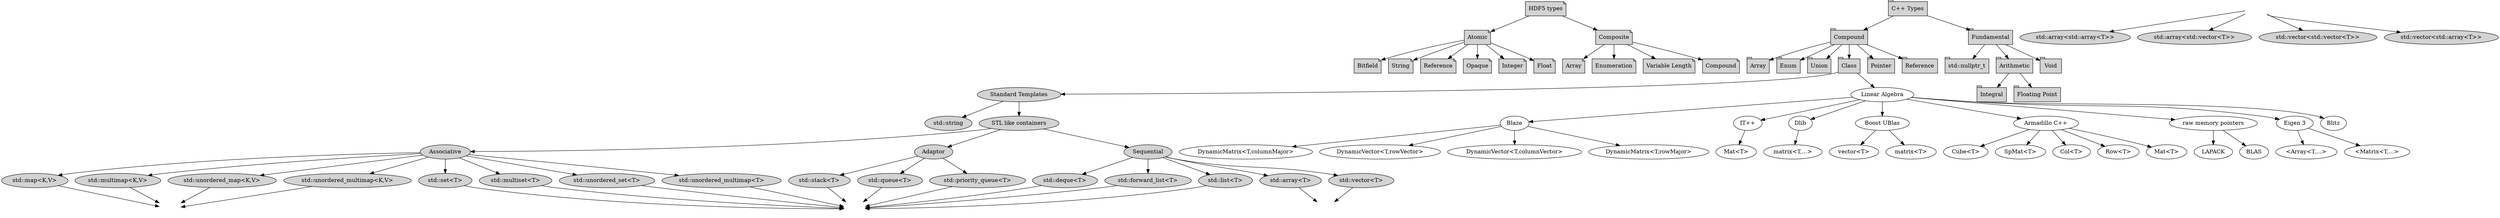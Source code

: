 /*
blue: #0074D9  shade: 200
red: #FF4136
orange: #FF851B shade: 255
yellow: #FFDC00
green: #2ECC40


*/




digraph type_system {

//	splines = "curved";
//	bgcolor="transparent" # RGBA (with alpha)
	overlap=scale
	compound=true;
	subgraph hdf5 {
		node [shape=note, style=filled]
		h5_types [label = "HDF5 types"];
		h5_atomic [label = "Atomic" tooltip="C++ Fundamental"];
		h5_composite [label = "Composite"];
		h5_bitfield [label = "Bitfield"];
		h5_string [label = "String"];
		h5_reference [label = "Reference"];
		h5_opaque [label = "Opaque"];
		h5_integer [label = "Integer"];
		h5_float [label = "Float"];
		h5_array [label = "Array"];
		h5_enumeration [label = "Enumeration"];
		h5_variable_length [label = "Variable Length"];
		h5_compound [label = "Compound"];
	}
	subgraph cpp {

		node [shape=tab, style=filled]
		cpp_types [label = "C++ Types"]
		cpp_compound [label = "Compound"]
		cpp_fundamental [label="Fundamental"]
		cpp_array [label="Array"]
		cpp_enum [label="Enum"]
		cpp_union [label="Union"]
		cpp_class [label="Class"]
		cpp_pointer [label="Pointer"]
		cpp_reference [label="Reference"]
		cpp_nullptr [label="std::nullptr_t"]

		cpp_arithmetic [label = "Arithmetic"]
		cpp_integral [label = "Integral"]

		cpp_floating_point [label = "Floating Point"]
		cpp_void [label="Void"]
	}
	subgraph stl {

		node [shape=oval, style=filled]
		stl_types [label="Standard Templates"]
		stl_string [label="std::string"]
		stl_containers [label = "STL like containers"]

		stl_associative [label = "Associative"]
		stl_sequential [label = "Sequential"]
		stl_adaptor [label = "Adaptor"]

		stl_array [label = "std::array<T>"]
		stl_array_array [label = "std::array<std::array<T>>"]
		stl_array_vector [label = "std::array<std::vector<T>>"]

		stl_vector [label = "std::vector<T>"]
		stl_vector_vector [label = "std::vector<std::vector<T>>"]
		stl_vector_array [label = "std::vector<std::array<T>>"]

		stl_deque [label = "std::deque<T>"]
		stl_forward_list [label = "std::forward_list<T>"]
		stl_list [label = "std::list<T>"]
		stl_set [label = "std::set<T>"]
		stl_multiset [label = "std::multiset<T>"]
		stl_map [label = "std::map<K,V>"]
		stl_multimap [label = "std::multimap<K,V>"]
		stl_unordered_set [label = "std::unordered_set<T>"]
		stl_unordered_multiset [label = "std::unordered_multimap<T>"]
		stl_unordered_map [label = "std::unordered_map<K,V>"]
		stl_unordered_multimap [label = "std::unordered_multimap<K,V>"]
		stl_stack [label = "std::stack<T>"]
		stl_queue [label = "std::queue<T>"]
		stl_priority_queue [label = "std::priority_queue<T>"]
	}
	subgraph linalg {
		linalg [label="Linear Algebra"]
		armadillo [label="Armadillo C++"]
		arma_col [label="Col<T>"]
		arma_row [label="Row<T>"]
		arma_mat [label="Mat<T>"]
		arma_cube [label="Cube<T>"]
		arma_sparse [label="SpMat<T>"]
		raw_memory [label="raw memory pointers"]
		lapack [label="LAPACK"]
		blas [label="BLAS"]

		eigen [label="Eigen 3"]
		eigen_matrix [label="<Matrix<T,...>"]
		eigen_array [label="<Array<T,...>"]

		blitz [label="Blitz"]
		blaze [label="Blaze"]
		blaze_row [label="DynamicVector<T,rowVector>"]
		blaze_col [label="DynamicVector<T,columnVector>"]
		blaze_rowmat [label="DynamicMatrix<T,rowMajor>"]
		blaze_colmat [label="DynamicMatrix<T,columnMajor>"]

		itpp  [label="IT++"]
		itpp_mat [label="Mat<T>"]
		dlib [label="Dlib"]
		dlib_mat [label="matrix<T,...>"]
		ublas [label="Boost UBlas"]
		ublas_vec [label="matrix<T>"]
		ublas_mat [label="vector<T>"]
	}

	subgraph h5_dataset {
		node [shape=plaintext]
	
		a_vector [label="" image="../icons/vector.svg"]
		a_matrix [label="" image="../icons/matrix.svg"]
		a_ragged [label="" image="../icons/ragged.svg"]
		a_hash [label="" image="../icons/key-value.svg"]
		a_hypercube [label="" image="../icons/hypercube.svg"]

		b_vector [label="" image="../icons/vector.svg"]
		b_matrix [label="" image="../icons/matrix.svg"]
		b_ragged [label="" image="../icons/ragged.svg"]
		b_hash [label="" image="../icons/key-value.svg"]
		b_hypercube [label="" image="../icons/hypercube.svg"]
		b_struct [label="" image="../icons/struct.svg"]
	}

	stl_set -> a_vector;
	stl_unordered_set -> a_vector;
	stl_unordered_multiset -> a_vector;
	stl_multiset -> a_vector;
	stl_array -> a_hypercube;
	stl_vector -> a_hypercube;
	
	a_ragged -> stl_array_array;
	a_ragged -> stl_array_vector;
	a_ragged -> stl_vector_vector;
	a_ragged -> stl_vector_array;


	stl_deque -> a_vector;
	stl_forward_list -> a_vector;
	stl_list -> a_vector;

	stl_map -> a_hash;
	stl_multimap -> a_hash;
	stl_unordered_map -> a_hash;
	stl_unordered_multimap -> a_hash;

	stl_stack -> a_vector;
	stl_queue -> a_vector;
	stl_priority_queue -> a_vector;


	h5_types -> h5_atomic;
	h5_types -> h5_composite;
	h5_atomic -> h5_bitfield;
	h5_atomic -> h5_string;
	h5_atomic -> h5_reference;
	h5_atomic -> h5_opaque;
	h5_atomic -> h5_integer;
	h5_atomic -> h5_float;

	h5_composite -> h5_array;
	h5_composite -> h5_enumeration;
	h5_composite -> h5_variable_length;
	h5_composite -> h5_compound;


	cpp_types -> cpp_compound;
	cpp_types -> cpp_fundamental;


	cpp_arithmetic -> cpp_integral;
	cpp_arithmetic -> cpp_floating_point;

	cpp_compound -> cpp_enum;
	cpp_compound -> cpp_array;
	cpp_compound -> cpp_class;
	cpp_compound -> cpp_pointer;
	cpp_compound -> cpp_reference;
	cpp_compound -> cpp_union;

	cpp_fundamental -> cpp_arithmetic;
	cpp_fundamental -> cpp_void;
	cpp_fundamental -> cpp_nullptr;

	cpp_class -> stl_types;

	/*The STL like objects*/
	stl_types -> stl_string;
	stl_types -> stl_containers;



	stl_containers -> stl_associative;
	stl_containers -> stl_sequential;
	stl_containers -> stl_adaptor;

	stl_sequential -> stl_array;
	stl_sequential -> stl_vector;
	stl_sequential -> stl_deque;
	stl_sequential -> stl_forward_list;
	stl_sequential -> stl_list;

	stl_associative -> stl_set;
	stl_associative -> stl_multiset;
	stl_associative -> stl_unordered_set;
	stl_associative -> stl_unordered_multiset;
	stl_associative -> stl_map;
	stl_associative -> stl_multimap;
	stl_associative -> stl_unordered_map;
	stl_associative -> stl_unordered_multimap;

	stl_adaptor -> stl_stack;
	stl_adaptor -> stl_queue;
	stl_adaptor -> stl_priority_queue;

	/*Linear algebra */

	cpp_class -> linalg;
	linalg -> armadillo;
	linalg -> eigen;
	linalg -> blaze;
	linalg -> itpp;
	linalg -> dlib;
	linalg -> ublas;
	linalg -> raw_memory;
	linalg -> blitz;
	raw_memory -> lapack;
	raw_memory -> blas;

	armadillo -> arma_col;
	armadillo -> arma_row;
	armadillo -> arma_mat;
	armadillo -> arma_cube;
	armadillo -> arma_sparse;

	eigen -> eigen_matrix;
	eigen -> eigen_array;

	blaze -> blaze_row;
	blaze -> blaze_col;
	blaze -> blaze_rowmat;
	blaze -> blaze_colmat;

	dlib -> dlib_mat;
	itpp -> itpp_mat;

	ublas -> ublas_vec;
	ublas -> ublas_mat;
	/* HDF5 and C++ typemapping*/
 }
